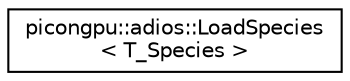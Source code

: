 digraph "Graphical Class Hierarchy"
{
 // LATEX_PDF_SIZE
  edge [fontname="Helvetica",fontsize="10",labelfontname="Helvetica",labelfontsize="10"];
  node [fontname="Helvetica",fontsize="10",shape=record];
  rankdir="LR";
  Node0 [label="picongpu::adios::LoadSpecies\l\< T_Species \>",height=0.2,width=0.4,color="black", fillcolor="white", style="filled",URL="$structpicongpu_1_1adios_1_1_load_species.html",tooltip="Load species from ADIOS checkpoint file."];
}
